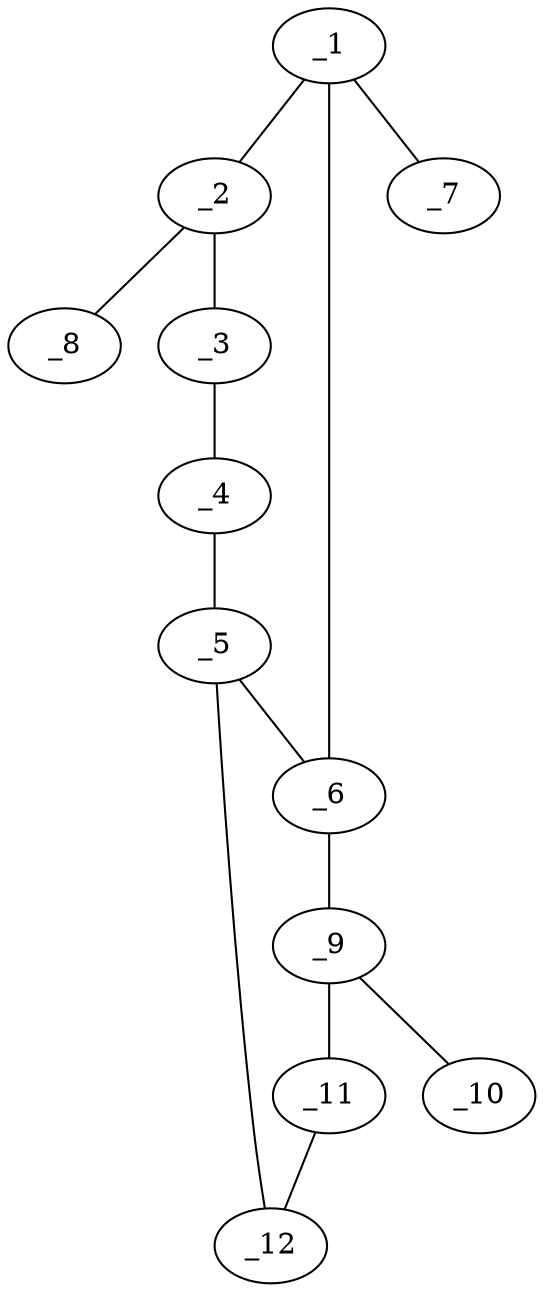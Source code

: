 graph molid632386 {
	_1	 [charge=0,
		chem=1,
		symbol="C  ",
		x="3.7321",
		y="0.5"];
	_2	 [charge=0,
		chem=1,
		symbol="C  ",
		x="2.866",
		y=0];
	_1 -- _2	 [valence=1];
	_6	 [charge=0,
		chem=1,
		symbol="C  ",
		x="4.5981",
		y=0];
	_1 -- _6	 [valence=1];
	_7	 [charge=0,
		chem=2,
		symbol="O  ",
		x="3.732",
		y="1.5"];
	_1 -- _7	 [valence=1];
	_3	 [charge=0,
		chem=1,
		symbol="C  ",
		x="2.866",
		y="-1"];
	_2 -- _3	 [valence=1];
	_8	 [charge=0,
		chem=2,
		symbol="O  ",
		x=2,
		y="0.5"];
	_2 -- _8	 [valence=1];
	_4	 [charge=0,
		chem=1,
		symbol="C  ",
		x="3.7321",
		y="-1.5"];
	_3 -- _4	 [valence=1];
	_5	 [charge=0,
		chem=4,
		symbol="N  ",
		x="4.5981",
		y="-1"];
	_4 -- _5	 [valence=1];
	_5 -- _6	 [valence=1];
	_12	 [charge=0,
		chem=1,
		symbol="C  ",
		x="5.5491",
		y="-1.309"];
	_5 -- _12	 [valence=1];
	_9	 [charge=0,
		chem=1,
		symbol="C  ",
		x="5.5491",
		y="0.309"];
	_6 -- _9	 [valence=1];
	_10	 [charge=0,
		chem=2,
		symbol="O  ",
		x="5.8581",
		y="1.2601"];
	_9 -- _10	 [valence=1];
	_11	 [charge=0,
		chem=1,
		symbol="C  ",
		x="6.1369",
		y="-0.5"];
	_9 -- _11	 [valence=1];
	_11 -- _12	 [valence=1];
}
